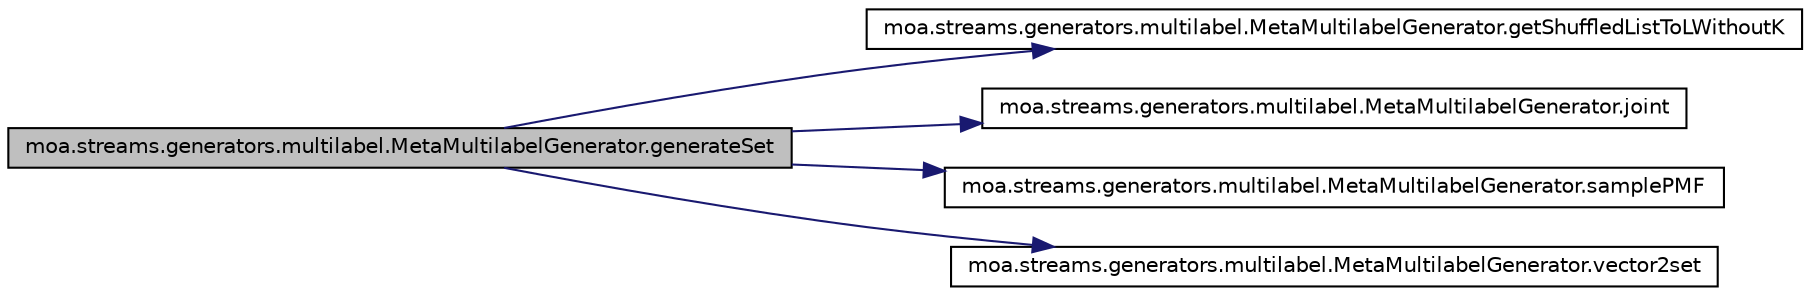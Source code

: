 digraph G
{
  edge [fontname="Helvetica",fontsize="10",labelfontname="Helvetica",labelfontsize="10"];
  node [fontname="Helvetica",fontsize="10",shape=record];
  rankdir=LR;
  Node1 [label="moa.streams.generators.multilabel.MetaMultilabelGenerator.generateSet",height=0.2,width=0.4,color="black", fillcolor="grey75", style="filled" fontcolor="black"];
  Node1 -> Node2 [color="midnightblue",fontsize="10",style="solid",fontname="Helvetica"];
  Node2 [label="moa.streams.generators.multilabel.MetaMultilabelGenerator.getShuffledListToLWithoutK",height=0.2,width=0.4,color="black", fillcolor="white", style="filled",URL="$classmoa_1_1streams_1_1generators_1_1multilabel_1_1MetaMultilabelGenerator.html#a9edc4ddc83b75610b58877481af9b559"];
  Node1 -> Node3 [color="midnightblue",fontsize="10",style="solid",fontname="Helvetica"];
  Node3 [label="moa.streams.generators.multilabel.MetaMultilabelGenerator.joint",height=0.2,width=0.4,color="black", fillcolor="white", style="filled",URL="$classmoa_1_1streams_1_1generators_1_1multilabel_1_1MetaMultilabelGenerator.html#a70677eb9895494cf6c391f82abe6de92"];
  Node1 -> Node4 [color="midnightblue",fontsize="10",style="solid",fontname="Helvetica"];
  Node4 [label="moa.streams.generators.multilabel.MetaMultilabelGenerator.samplePMF",height=0.2,width=0.4,color="black", fillcolor="white", style="filled",URL="$classmoa_1_1streams_1_1generators_1_1multilabel_1_1MetaMultilabelGenerator.html#a40dd0f2a54567534211319bf6a2d7d24",tooltip="samplePMF."];
  Node1 -> Node5 [color="midnightblue",fontsize="10",style="solid",fontname="Helvetica"];
  Node5 [label="moa.streams.generators.multilabel.MetaMultilabelGenerator.vector2set",height=0.2,width=0.4,color="black", fillcolor="white", style="filled",URL="$classmoa_1_1streams_1_1generators_1_1multilabel_1_1MetaMultilabelGenerator.html#a3b6f99fa8e70429c95ec3a22ac9c8176"];
}
